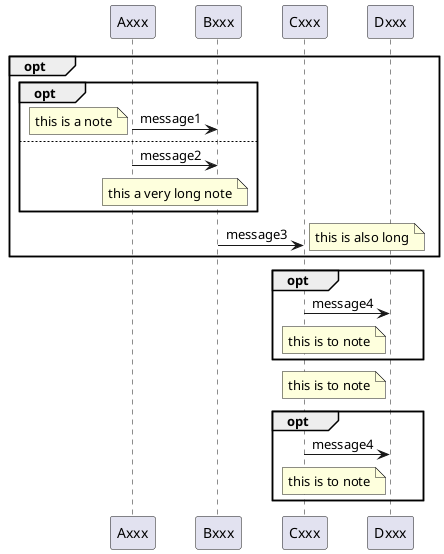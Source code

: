 {
  "sha1": "rorxsgszuwj1x3x6ewk9nf65h2ucw4r",
  "insertion": {
    "when": "2024-06-04T17:28:44.100Z",
    "user": "plantuml@gmail.com"
  }
}
@startuml

opt
  opt
    Axxx ->Bxxx : message1
    note left : this is a note
  else
	  Axxx ->Bxxx : message2
	  note over Axxx, Bxxx : this a very long note
  end

  Bxxx->Cxxx : message3
  note right : this is also long
end

opt
  Cxxx -> Dxxx : message4
  note left of Dxxx : this is to note
end

note left of Dxxx : this is to note

opt
  Cxxx -> Dxxx : message4
  note left of Dxxx : this is to note
end

@enduml
